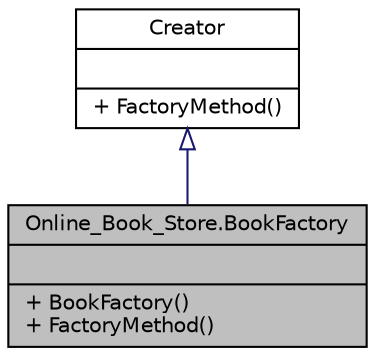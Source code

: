digraph "Online_Book_Store.BookFactory"
{
 // LATEX_PDF_SIZE
  edge [fontname="Helvetica",fontsize="10",labelfontname="Helvetica",labelfontsize="10"];
  node [fontname="Helvetica",fontsize="10",shape=record];
  Node1 [label="{Online_Book_Store.BookFactory\n||+ BookFactory()\l+ FactoryMethod()\l}",height=0.2,width=0.4,color="black", fillcolor="grey75", style="filled", fontcolor="black",tooltip="This file includes to file convert operations."];
  Node2 -> Node1 [dir="back",color="midnightblue",fontsize="10",style="solid",arrowtail="onormal",fontname="Helvetica"];
  Node2 [label="{Creator\n||+ FactoryMethod()\l}",height=0.2,width=0.4,color="black", fillcolor="white", style="filled",URL="$class_online___book___store_1_1_creator.html",tooltip="This file includes to factory method information."];
}
